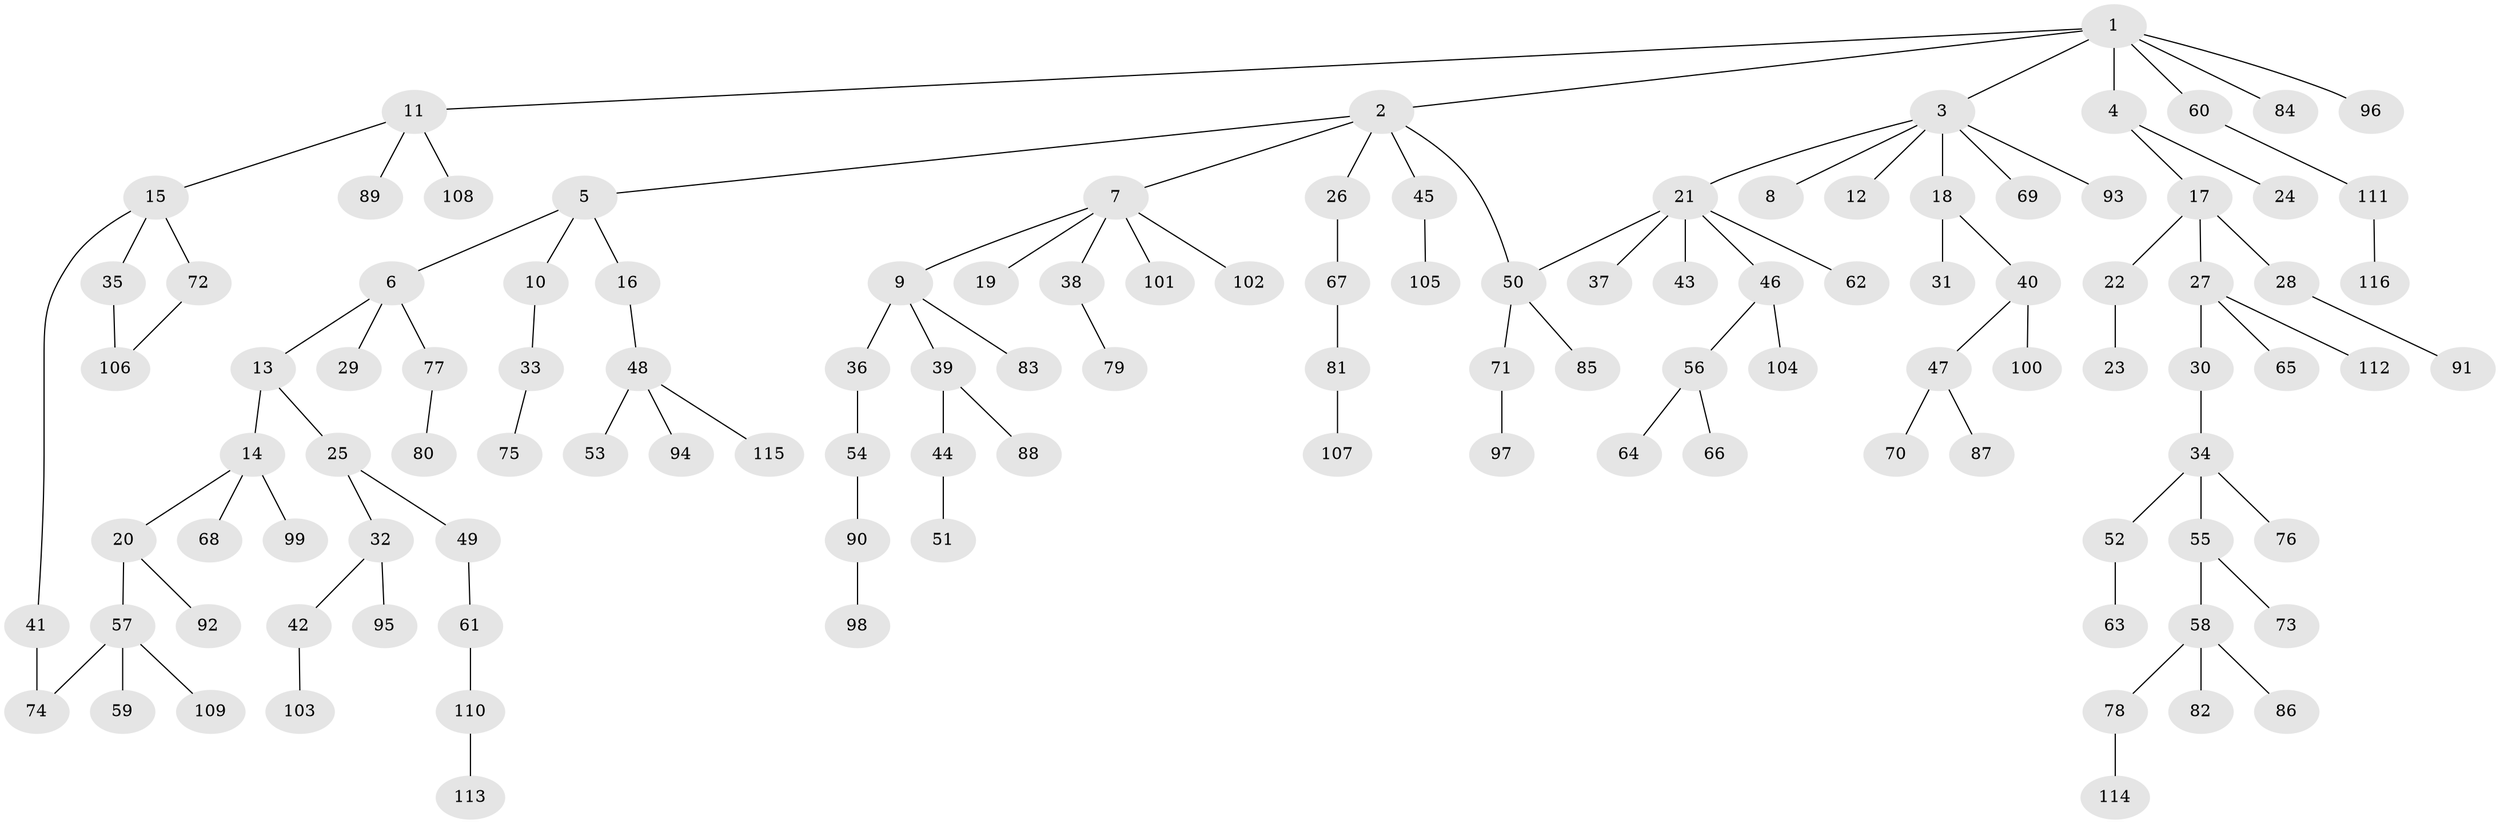 // Generated by graph-tools (version 1.1) at 2025/01/03/09/25 03:01:02]
// undirected, 116 vertices, 118 edges
graph export_dot {
graph [start="1"]
  node [color=gray90,style=filled];
  1;
  2;
  3;
  4;
  5;
  6;
  7;
  8;
  9;
  10;
  11;
  12;
  13;
  14;
  15;
  16;
  17;
  18;
  19;
  20;
  21;
  22;
  23;
  24;
  25;
  26;
  27;
  28;
  29;
  30;
  31;
  32;
  33;
  34;
  35;
  36;
  37;
  38;
  39;
  40;
  41;
  42;
  43;
  44;
  45;
  46;
  47;
  48;
  49;
  50;
  51;
  52;
  53;
  54;
  55;
  56;
  57;
  58;
  59;
  60;
  61;
  62;
  63;
  64;
  65;
  66;
  67;
  68;
  69;
  70;
  71;
  72;
  73;
  74;
  75;
  76;
  77;
  78;
  79;
  80;
  81;
  82;
  83;
  84;
  85;
  86;
  87;
  88;
  89;
  90;
  91;
  92;
  93;
  94;
  95;
  96;
  97;
  98;
  99;
  100;
  101;
  102;
  103;
  104;
  105;
  106;
  107;
  108;
  109;
  110;
  111;
  112;
  113;
  114;
  115;
  116;
  1 -- 2;
  1 -- 3;
  1 -- 4;
  1 -- 11;
  1 -- 60;
  1 -- 84;
  1 -- 96;
  2 -- 5;
  2 -- 7;
  2 -- 26;
  2 -- 45;
  2 -- 50;
  3 -- 8;
  3 -- 12;
  3 -- 18;
  3 -- 21;
  3 -- 69;
  3 -- 93;
  4 -- 17;
  4 -- 24;
  5 -- 6;
  5 -- 10;
  5 -- 16;
  6 -- 13;
  6 -- 29;
  6 -- 77;
  7 -- 9;
  7 -- 19;
  7 -- 38;
  7 -- 101;
  7 -- 102;
  9 -- 36;
  9 -- 39;
  9 -- 83;
  10 -- 33;
  11 -- 15;
  11 -- 89;
  11 -- 108;
  13 -- 14;
  13 -- 25;
  14 -- 20;
  14 -- 68;
  14 -- 99;
  15 -- 35;
  15 -- 41;
  15 -- 72;
  16 -- 48;
  17 -- 22;
  17 -- 27;
  17 -- 28;
  18 -- 31;
  18 -- 40;
  20 -- 57;
  20 -- 92;
  21 -- 37;
  21 -- 43;
  21 -- 46;
  21 -- 62;
  21 -- 50;
  22 -- 23;
  25 -- 32;
  25 -- 49;
  26 -- 67;
  27 -- 30;
  27 -- 65;
  27 -- 112;
  28 -- 91;
  30 -- 34;
  32 -- 42;
  32 -- 95;
  33 -- 75;
  34 -- 52;
  34 -- 55;
  34 -- 76;
  35 -- 106;
  36 -- 54;
  38 -- 79;
  39 -- 44;
  39 -- 88;
  40 -- 47;
  40 -- 100;
  41 -- 74;
  42 -- 103;
  44 -- 51;
  45 -- 105;
  46 -- 56;
  46 -- 104;
  47 -- 70;
  47 -- 87;
  48 -- 53;
  48 -- 94;
  48 -- 115;
  49 -- 61;
  50 -- 71;
  50 -- 85;
  52 -- 63;
  54 -- 90;
  55 -- 58;
  55 -- 73;
  56 -- 64;
  56 -- 66;
  57 -- 59;
  57 -- 109;
  57 -- 74;
  58 -- 78;
  58 -- 82;
  58 -- 86;
  60 -- 111;
  61 -- 110;
  67 -- 81;
  71 -- 97;
  72 -- 106;
  77 -- 80;
  78 -- 114;
  81 -- 107;
  90 -- 98;
  110 -- 113;
  111 -- 116;
}
